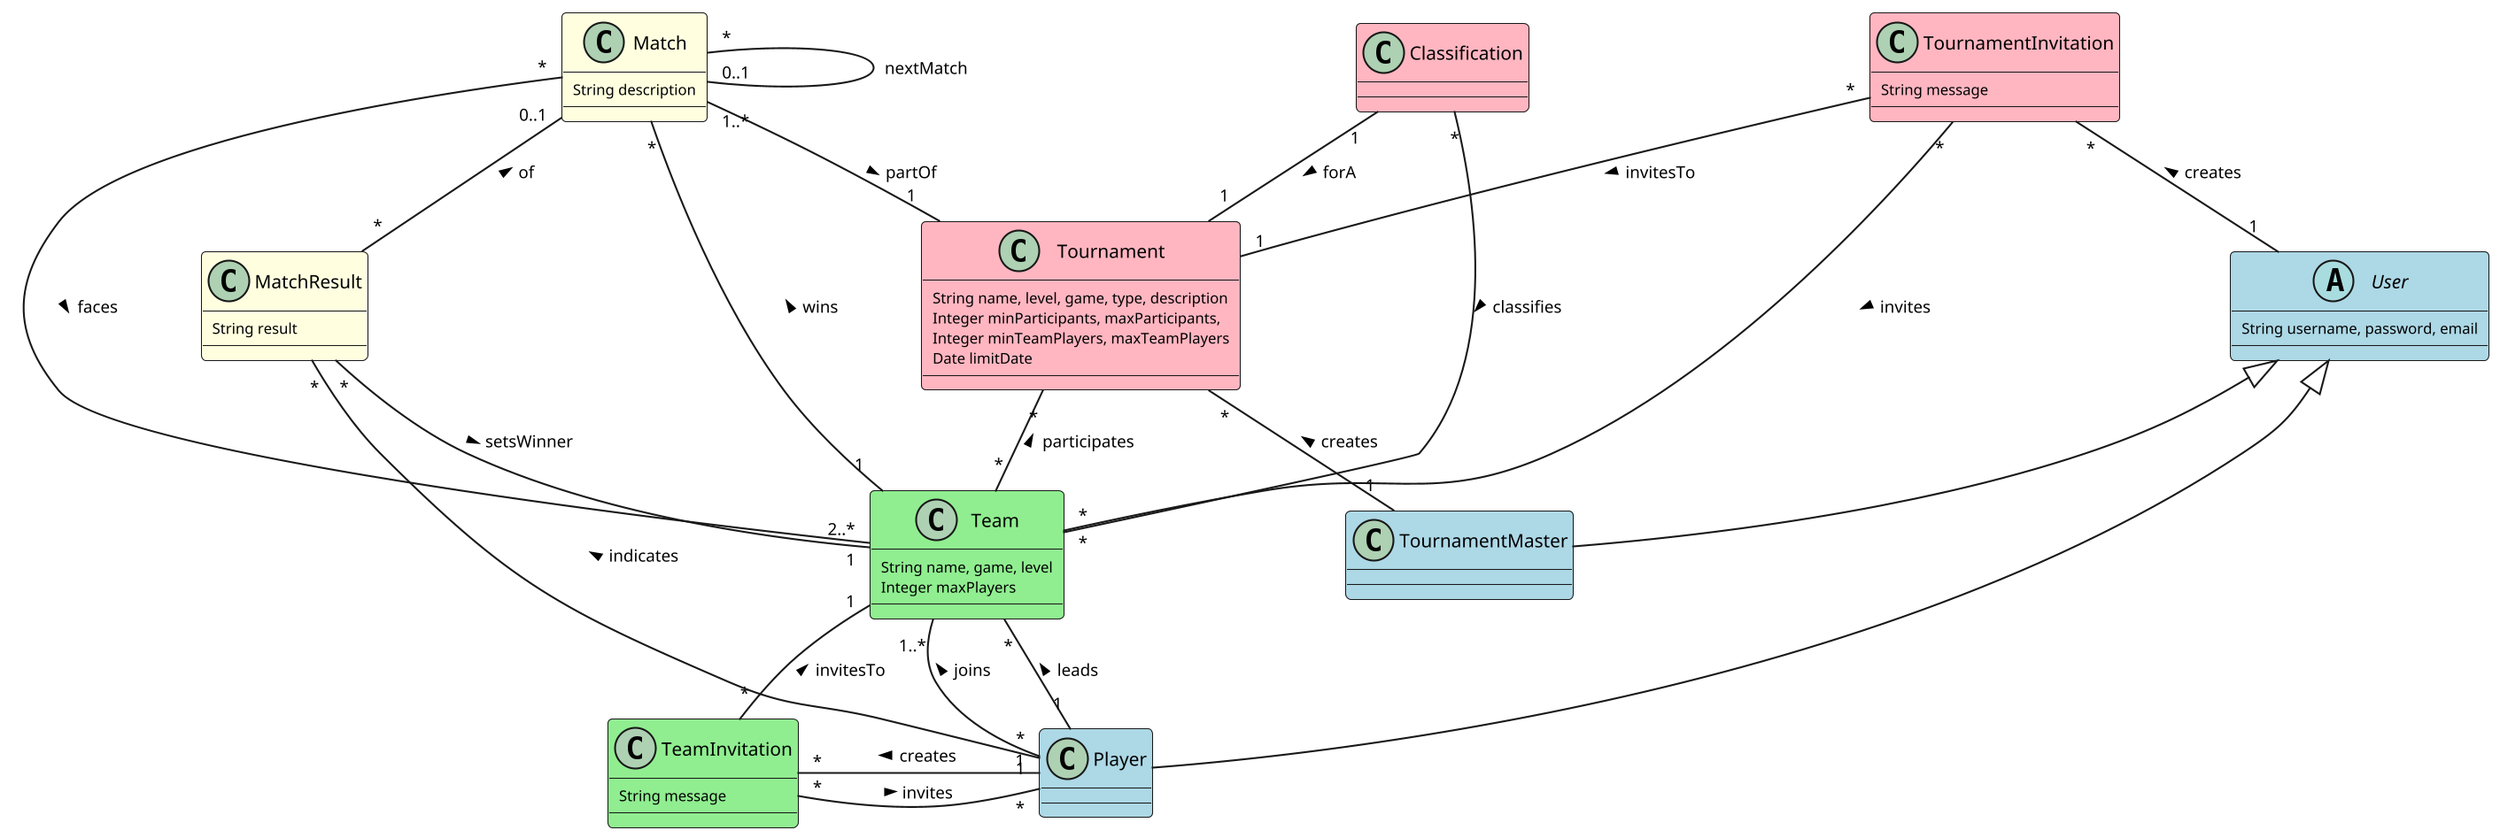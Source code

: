 @startuml

skinparam dpi 200
skinparam classAttributeFontSize 8
skinparam classArrowFontSize 9
skinparam classFontSize 10
skinparam nodesep 90
skinparam ranksep 40
hide stereotype
skinparam class {
	BackgroundColor White
	BackgroundColor<<Tournament>> LightPink
	BackgroundColor<<User>> LightBlue
	BackgroundColor<<Team>> LightGreen
	BackgroundColor<<Match>> LightYellow
}

abstract class User <<User>> {
    String username, password, email
}

class TournamentMaster <<User>> extends User {
}

class Player <<User>> extends User {
}

class Team <<Team>> {
    String name, game, level
    Integer maxPlayers
}

Team "1..*" -- "*" Player: joins <
Team "*" -- "1" Player: leads <

class TeamInvitation <<Team>> {
    String message
}

Player "1" -left- "*" TeamInvitation: creates >
Player "*" -- "*" TeamInvitation: invites <
TeamInvitation "*" -- "1" Team: invitesTo >

class Tournament <<Tournament>> {
    String name, level, game, type, description
    Integer minParticipants, maxParticipants,
    Integer minTeamPlayers, maxTeamPlayers
    Date limitDate
}

Tournament "*" -- "1" TournamentMaster: creates <
Tournament "*" -- "*" Team: participates <

class TournamentInvitation <<Tournament>> {
    String message
}

TournamentInvitation "*" -- "1" User: creates <
TournamentInvitation "*" -- "1" Tournament: invitesTo >
TournamentInvitation "*" -- "*" Team: invites >

class Classification <<Tournament>> {
}

Classification "1" -- "1" Tournament: forA >
Classification "*" -- "*" Team: classifies >

class Match <<Match>> {
    String description
}

Match "*" -- "0..1" Match: nextMatch
Match "*" -- "1" Team: wins <
Match "1..*" -- "1" Tournament: partOf >
Match "*" -- "2..*" Team: faces >

class MatchResult <<Match>> {
    String result
}

MatchResult "*" -up- "0..1" Match: of >
MatchResult "*" -- "1" Player: indicates <
MatchResult "*" -- "1" Team: setsWinner >


@enduml